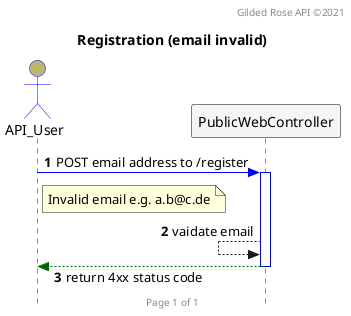 @startuml

autonumber
header Gilded Rose API ©2021
footer Page 1 of 1
hide footbox

skinparam responseMessageBelowArrow true
skinparam sequence {
  ActorBackgroundColor DarkKhaki
  ActorBorderColor Blue
  DatabaseBackgroundColor Gray
  DatabaseBorderColor Black
  LifeLineBorderColor Blue
  ParticipantBackgroundColor WhiteSmoke
  ParticipantBorderColor Black
}
skinparam style strictuml

title Registration (email invalid)

actor API_User
participant PublicWebController

API_User -[#0000FF]> PublicWebController : POST email address to /register
note right of API_User
 Invalid email e.g. a.b@c.de
end note
activate PublicWebController
PublicWebController <-- PublicWebController : vaidate email
API_User <[#DarkGreen]-- PublicWebController : return 4xx status code
deactivate PublicWebController

@enduml


